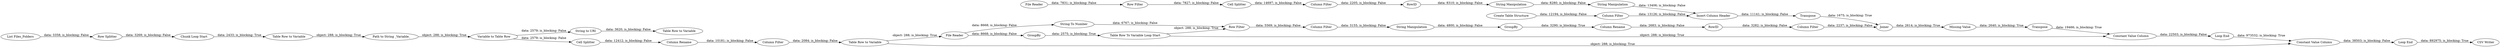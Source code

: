 digraph {
	"1282208740954000865_15" [label="Table Row to Variable"]
	"6751958645091694388_39" [label=RowID]
	"6751958645091694388_25" [label="Insert Column Header"]
	"6751958645091694388_45" [label="Missing Value"]
	"1282208740954000865_18" [label="Column Rename"]
	"6751958645091694388_36" [label=Transpose]
	"6751958645091694388_37" [label=Joiner]
	"6751958645091694388_40" [label=GroupBy]
	"6751958645091694388_20" [label="Column Filter"]
	"6751958645091694388_9" [label="File Reader"]
	"6751958645091694388_31" [label="Row Filter"]
	"6751958645091694388_2" [label="File Reader"]
	"6751958645091694388_49" [label="Chunk Loop Start"]
	"6751958645091694388_34" [label="Column Filter"]
	"6751958645091694388_50" [label="Loop End"]
	"6751958645091694388_33" [label="Table Row To Variable Loop Start"]
	"1282208740954000865_19" [label="Column Filter"]
	"1282208740954000865_13" [label="String to URI"]
	"6751958645091694388_41" [label="Column Rename"]
	"1282208740954000865_14" [label="Variable to Table Row"]
	"6751958645091694388_24" [label="Create Table Structure"]
	"6751958645091694388_48" [label="Constant Value Column"]
	"6751958645091694388_8" [label="Row Splitter"]
	"1282208740954000865_11" [label="Table Row to Variable"]
	"6751958645091694388_4" [label="Cell Splitter"]
	"6751958645091694388_35" [label=Transpose]
	"6751958645091694388_27" [label="String Manipulation"]
	"1282208740954000865_20" [label="Table Row to Variable"]
	"6751958645091694388_38" [label="String Manipulation"]
	"1282208740954000865_12" [label="Path to String _Variable_"]
	"6751958645091694388_42" [label="Column Filter"]
	"6751958645091694388_52" [label="CSV Writer"]
	"1282208740954000865_17" [label="Cell Splitter"]
	"6751958645091694388_30" [label=GroupBy]
	"6751958645091694388_47" [label="Constant Value Column"]
	"6751958645091694388_43" [label="Loop End"]
	"6751958645091694388_51" [label="String To Number"]
	"6751958645091694388_28" [label="String Manipulation"]
	"6751958645091694388_29" [label="Column Filter"]
	"6751958645091694388_7" [label="List Files_Folders"]
	"6751958645091694388_3" [label="Row Filter"]
	"6751958645091694388_26" [label=RowID]
	"1282208740954000865_13" -> "1282208740954000865_15" [label="data: 3620; is_blocking: False"]
	"6751958645091694388_38" -> "6751958645091694388_40" [label="data: 4800; is_blocking: False"]
	"6751958645091694388_45" -> "6751958645091694388_35" [label="data: 2640; is_blocking: True"]
	"6751958645091694388_4" -> "6751958645091694388_20" [label="data: 14697; is_blocking: False"]
	"6751958645091694388_28" -> "6751958645091694388_25" [label="data: 13406; is_blocking: False"]
	"6751958645091694388_34" -> "6751958645091694388_38" [label="data: 3155; is_blocking: False"]
	"1282208740954000865_14" -> "1282208740954000865_17" [label="data: 2579; is_blocking: False"]
	"1282208740954000865_20" -> "6751958645091694388_47" [label="object: 288; is_blocking: True"]
	"6751958645091694388_9" -> "6751958645091694388_30" [label="data: 8668; is_blocking: False"]
	"6751958645091694388_37" -> "6751958645091694388_45" [label="data: 2614; is_blocking: True"]
	"6751958645091694388_36" -> "6751958645091694388_37" [label="data: 1675; is_blocking: True"]
	"6751958645091694388_51" -> "6751958645091694388_31" [label="data: 6767; is_blocking: False"]
	"6751958645091694388_40" -> "6751958645091694388_41" [label="data: 3290; is_blocking: True"]
	"1282208740954000865_11" -> "1282208740954000865_12" [label="object: 288; is_blocking: True"]
	"6751958645091694388_29" -> "6751958645091694388_25" [label="data: 13126; is_blocking: False"]
	"6751958645091694388_39" -> "6751958645091694388_42" [label="data: 3282; is_blocking: False"]
	"6751958645091694388_2" -> "6751958645091694388_3" [label="data: 7831; is_blocking: False"]
	"6751958645091694388_9" -> "6751958645091694388_51" [label="data: 8668; is_blocking: False"]
	"6751958645091694388_7" -> "6751958645091694388_8" [label="data: 3358; is_blocking: False"]
	"6751958645091694388_50" -> "6751958645091694388_52" [label="data: 892975; is_blocking: True"]
	"1282208740954000865_12" -> "1282208740954000865_14" [label="object: 288; is_blocking: True"]
	"1282208740954000865_18" -> "1282208740954000865_19" [label="data: 10181; is_blocking: False"]
	"1282208740954000865_20" -> "6751958645091694388_9" [label="object: 288; is_blocking: True"]
	"1282208740954000865_14" -> "1282208740954000865_13" [label="data: 2579; is_blocking: False"]
	"6751958645091694388_26" -> "6751958645091694388_27" [label="data: 8310; is_blocking: False"]
	"6751958645091694388_41" -> "6751958645091694388_39" [label="data: 2683; is_blocking: False"]
	"1282208740954000865_17" -> "1282208740954000865_18" [label="data: 12412; is_blocking: False"]
	"6751958645091694388_8" -> "6751958645091694388_49" [label="data: 3269; is_blocking: False"]
	"6751958645091694388_33" -> "6751958645091694388_31" [label="object: 288; is_blocking: True"]
	"6751958645091694388_49" -> "1282208740954000865_11" [label="data: 2433; is_blocking: True"]
	"6751958645091694388_31" -> "6751958645091694388_34" [label="data: 5569; is_blocking: False"]
	"6751958645091694388_25" -> "6751958645091694388_36" [label="data: 11141; is_blocking: False"]
	"6751958645091694388_48" -> "6751958645091694388_43" [label="data: 22503; is_blocking: False"]
	"6751958645091694388_30" -> "6751958645091694388_33" [label="data: 2575; is_blocking: True"]
	"6751958645091694388_3" -> "6751958645091694388_4" [label="data: 7827; is_blocking: False"]
	"6751958645091694388_33" -> "6751958645091694388_48" [label="object: 288; is_blocking: True"]
	"6751958645091694388_20" -> "6751958645091694388_26" [label="data: 2205; is_blocking: False"]
	"6751958645091694388_24" -> "6751958645091694388_29" [label="data: 12194; is_blocking: False"]
	"1282208740954000865_19" -> "1282208740954000865_20" [label="data: 2084; is_blocking: False"]
	"6751958645091694388_42" -> "6751958645091694388_37" [label="data: 2237; is_blocking: False"]
	"6751958645091694388_43" -> "6751958645091694388_47" [label="data: 973532; is_blocking: True"]
	"6751958645091694388_47" -> "6751958645091694388_50" [label="data: 38503; is_blocking: False"]
	"6751958645091694388_35" -> "6751958645091694388_48" [label="data: 19466; is_blocking: True"]
	"6751958645091694388_27" -> "6751958645091694388_28" [label="data: 8280; is_blocking: False"]
	rankdir=LR
}
